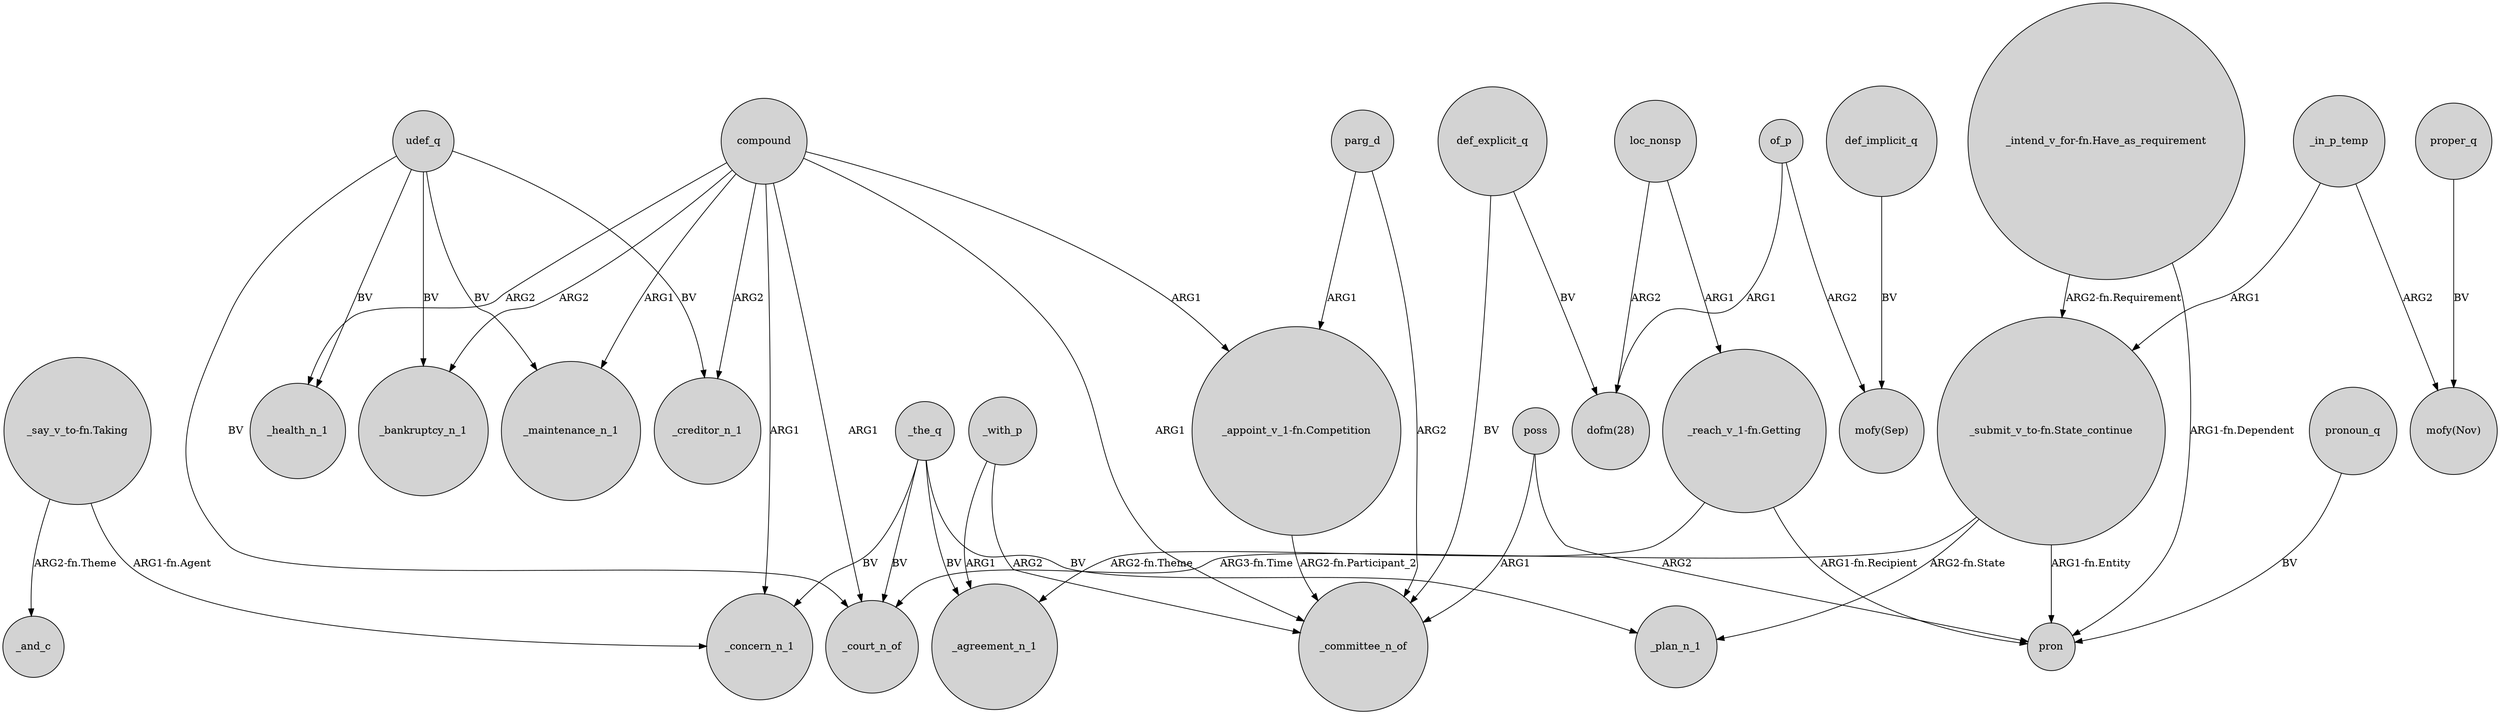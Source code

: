 digraph {
	node [shape=circle style=filled]
	udef_q -> _health_n_1 [label=BV]
	"_submit_v_to-fn.State_continue" -> _court_n_of [label="ARG3-fn.Time"]
	_the_q -> _agreement_n_1 [label=BV]
	"_say_v_to-fn.Taking" -> _concern_n_1 [label="ARG1-fn.Agent"]
	parg_d -> _committee_n_of [label=ARG2]
	"_reach_v_1-fn.Getting" -> _agreement_n_1 [label="ARG2-fn.Theme"]
	"_say_v_to-fn.Taking" -> _and_c [label="ARG2-fn.Theme"]
	compound -> _health_n_1 [label=ARG2]
	compound -> _committee_n_of [label=ARG1]
	"_submit_v_to-fn.State_continue" -> _plan_n_1 [label="ARG2-fn.State"]
	def_implicit_q -> "mofy(Sep)" [label=BV]
	"_reach_v_1-fn.Getting" -> pron [label="ARG1-fn.Recipient"]
	loc_nonsp -> "_reach_v_1-fn.Getting" [label=ARG1]
	def_explicit_q -> _committee_n_of [label=BV]
	_with_p -> _committee_n_of [label=ARG2]
	def_explicit_q -> "dofm(28)" [label=BV]
	"_intend_v_for-fn.Have_as_requirement" -> pron [label="ARG1-fn.Dependent"]
	compound -> _bankruptcy_n_1 [label=ARG2]
	of_p -> "dofm(28)" [label=ARG1]
	of_p -> "mofy(Sep)" [label=ARG2]
	_the_q -> _concern_n_1 [label=BV]
	proper_q -> "mofy(Nov)" [label=BV]
	pronoun_q -> pron [label=BV]
	poss -> pron [label=ARG2]
	loc_nonsp -> "dofm(28)" [label=ARG2]
	parg_d -> "_appoint_v_1-fn.Competition" [label=ARG1]
	poss -> _committee_n_of [label=ARG1]
	compound -> _court_n_of [label=ARG1]
	udef_q -> _maintenance_n_1 [label=BV]
	"_submit_v_to-fn.State_continue" -> pron [label="ARG1-fn.Entity"]
	compound -> _concern_n_1 [label=ARG1]
	"_appoint_v_1-fn.Competition" -> _committee_n_of [label="ARG2-fn.Participant_2"]
	_the_q -> _court_n_of [label=BV]
	udef_q -> _court_n_of [label=BV]
	_in_p_temp -> "_submit_v_to-fn.State_continue" [label=ARG1]
	udef_q -> _bankruptcy_n_1 [label=BV]
	compound -> _creditor_n_1 [label=ARG2]
	_in_p_temp -> "mofy(Nov)" [label=ARG2]
	_the_q -> _plan_n_1 [label=BV]
	compound -> "_appoint_v_1-fn.Competition" [label=ARG1]
	udef_q -> _creditor_n_1 [label=BV]
	compound -> _maintenance_n_1 [label=ARG1]
	"_intend_v_for-fn.Have_as_requirement" -> "_submit_v_to-fn.State_continue" [label="ARG2-fn.Requirement"]
	_with_p -> _agreement_n_1 [label=ARG1]
}
